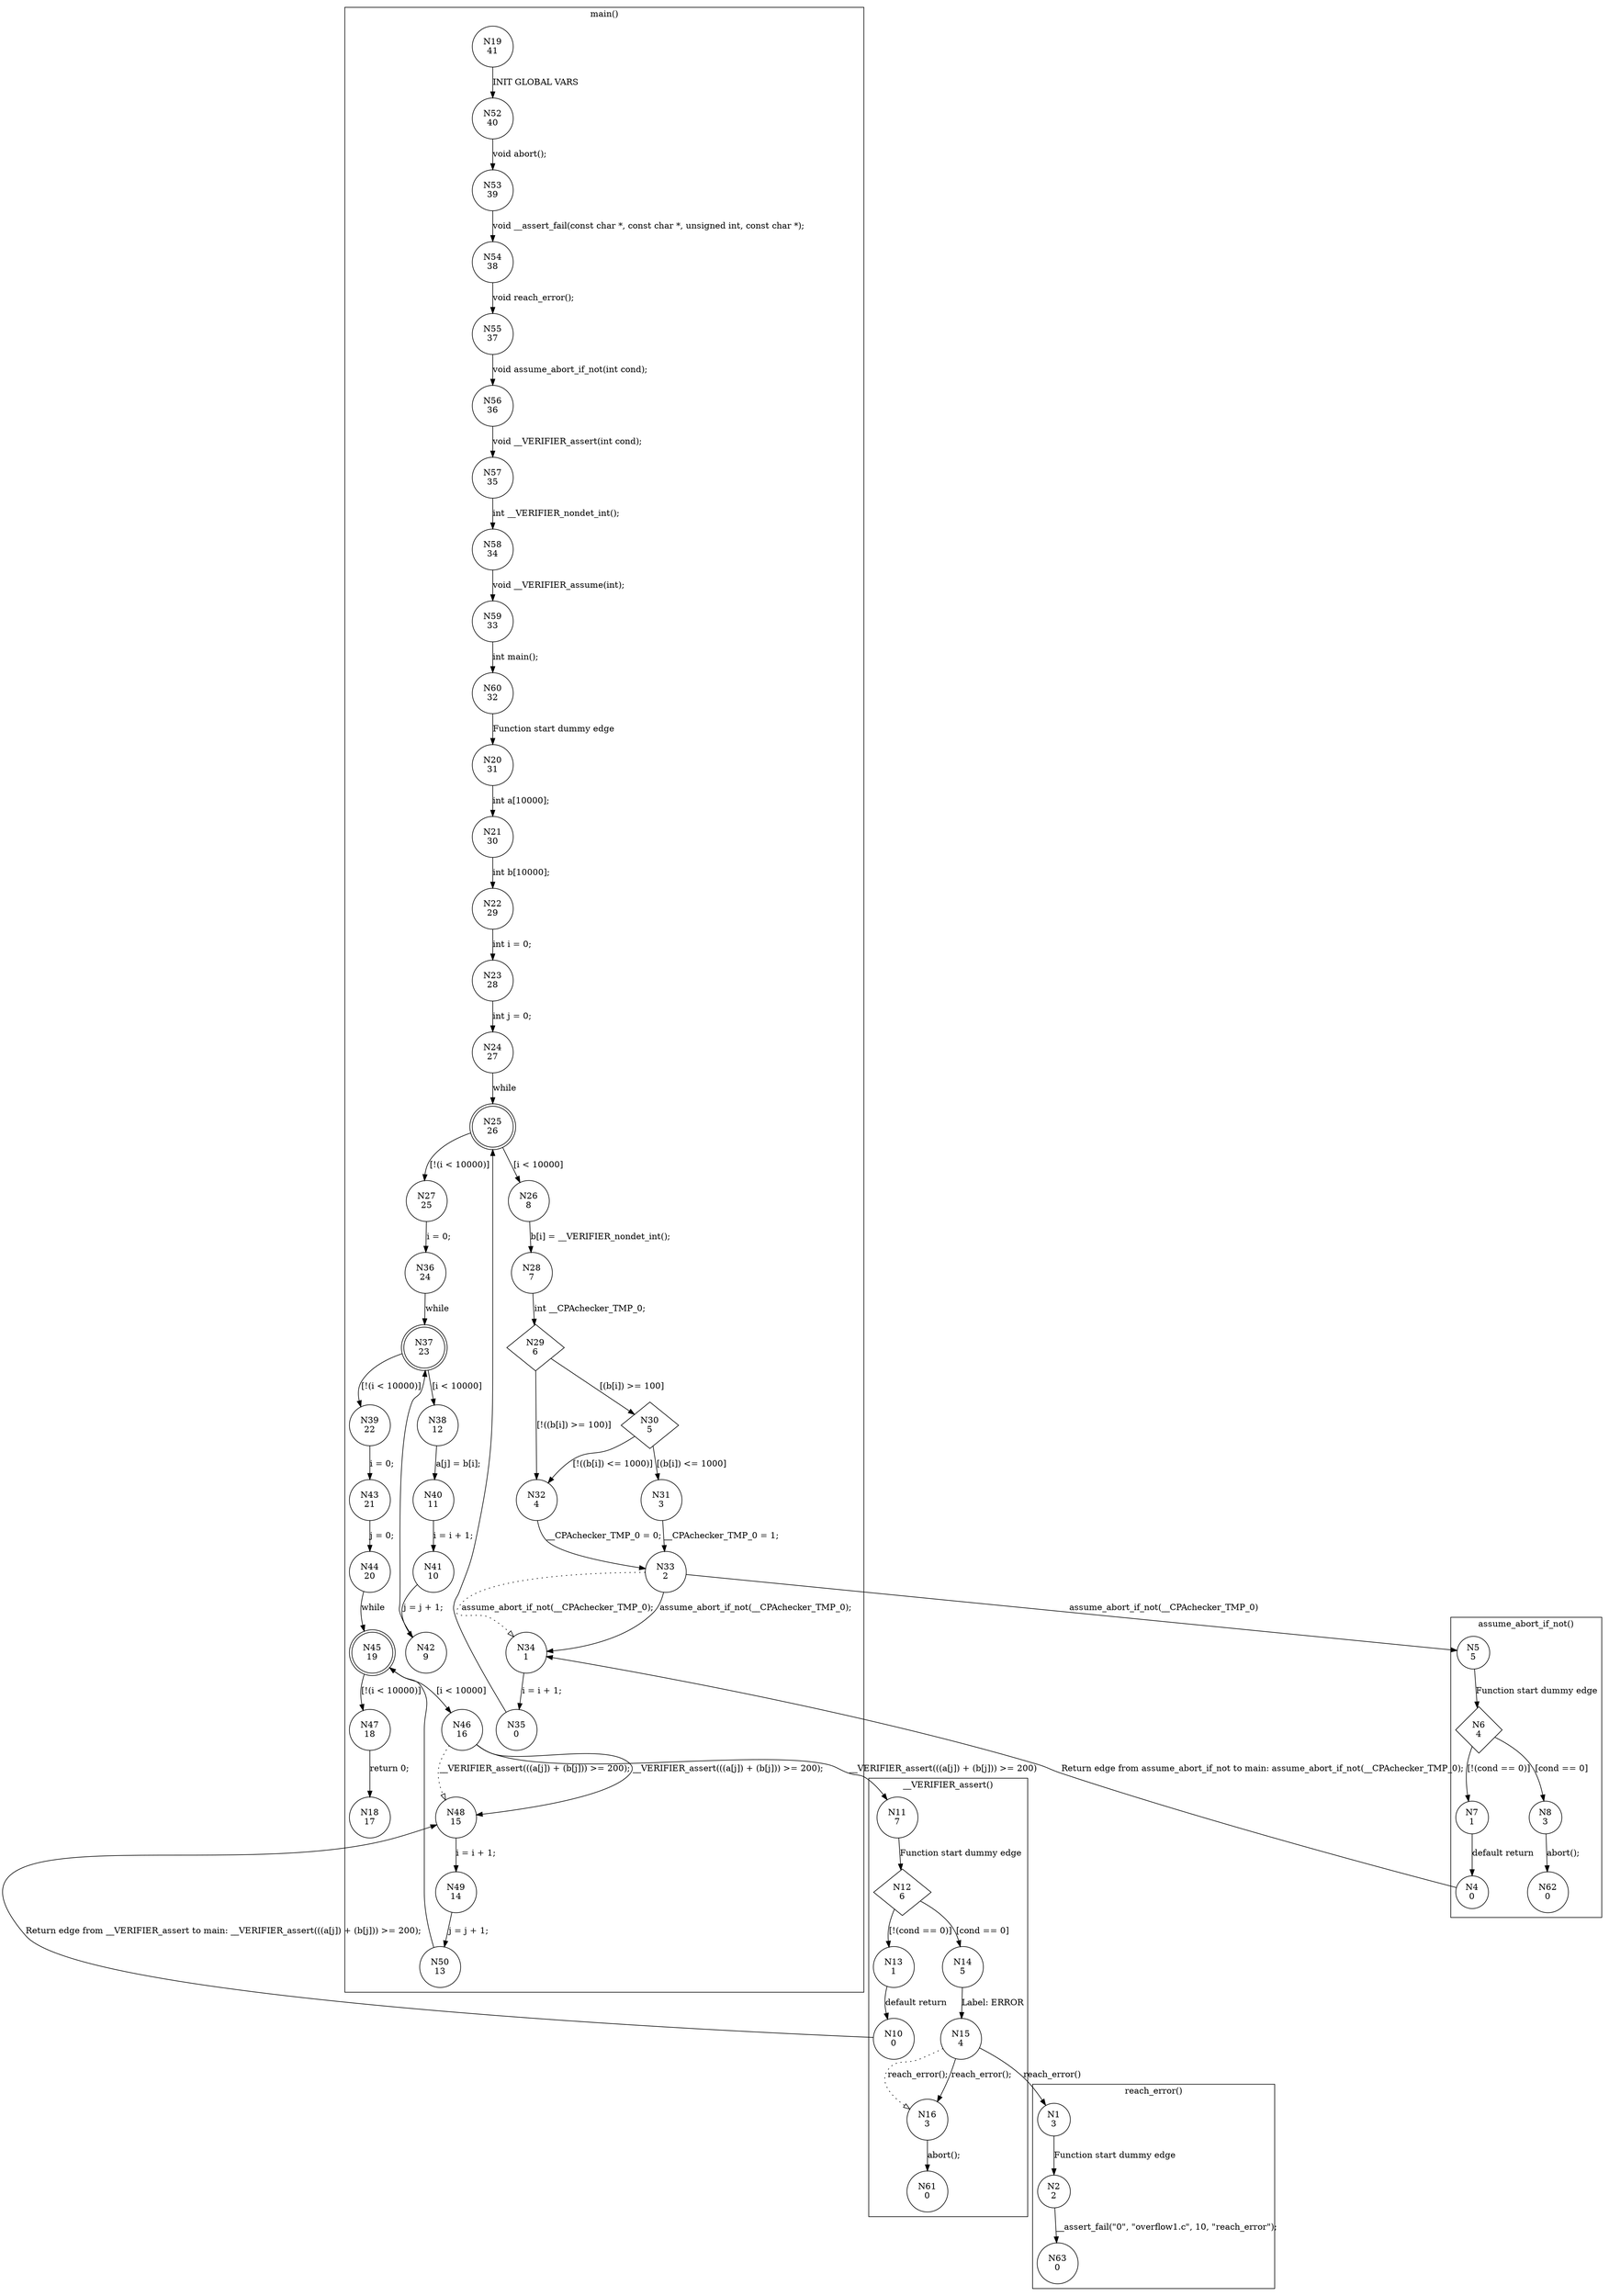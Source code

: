 digraph CFA {
19 [shape="circle" label="N19\n41"]
52 [shape="circle" label="N52\n40"]
53 [shape="circle" label="N53\n39"]
54 [shape="circle" label="N54\n38"]
55 [shape="circle" label="N55\n37"]
56 [shape="circle" label="N56\n36"]
57 [shape="circle" label="N57\n35"]
58 [shape="circle" label="N58\n34"]
59 [shape="circle" label="N59\n33"]
60 [shape="circle" label="N60\n32"]
20 [shape="circle" label="N20\n31"]
21 [shape="circle" label="N21\n30"]
22 [shape="circle" label="N22\n29"]
23 [shape="circle" label="N23\n28"]
24 [shape="circle" label="N24\n27"]
25 [shape="doublecircle" label="N25\n26"]
27 [shape="circle" label="N27\n25"]
36 [shape="circle" label="N36\n24"]
37 [shape="doublecircle" label="N37\n23"]
39 [shape="circle" label="N39\n22"]
43 [shape="circle" label="N43\n21"]
44 [shape="circle" label="N44\n20"]
45 [shape="doublecircle" label="N45\n19"]
47 [shape="circle" label="N47\n18"]
18 [shape="circle" label="N18\n17"]
46 [shape="circle" label="N46\n16"]
11 [shape="circle" label="N11\n7"]
12 [shape="diamond" label="N12\n6"]
13 [shape="circle" label="N13\n1"]
10 [shape="circle" label="N10\n0"]
48 [shape="circle" label="N48\n15"]
49 [shape="circle" label="N49\n14"]
50 [shape="circle" label="N50\n13"]
14 [shape="circle" label="N14\n5"]
15 [shape="circle" label="N15\n4"]
1 [shape="circle" label="N1\n3"]
2 [shape="circle" label="N2\n2"]
63 [shape="circle" label="N63\n0"]
16 [shape="circle" label="N16\n3"]
61 [shape="circle" label="N61\n0"]
38 [shape="circle" label="N38\n12"]
40 [shape="circle" label="N40\n11"]
41 [shape="circle" label="N41\n10"]
42 [shape="circle" label="N42\n9"]
26 [shape="circle" label="N26\n8"]
28 [shape="circle" label="N28\n7"]
29 [shape="diamond" label="N29\n6"]
32 [shape="circle" label="N32\n4"]
33 [shape="circle" label="N33\n2"]
5 [shape="circle" label="N5\n5"]
6 [shape="diamond" label="N6\n4"]
7 [shape="circle" label="N7\n1"]
4 [shape="circle" label="N4\n0"]
34 [shape="circle" label="N34\n1"]
35 [shape="circle" label="N35\n0"]
8 [shape="circle" label="N8\n3"]
62 [shape="circle" label="N62\n0"]
30 [shape="diamond" label="N30\n5"]
31 [shape="circle" label="N31\n3"]
node [shape="circle"]
subgraph cluster___VERIFIER_assert {
label="__VERIFIER_assert()"
11 -> 12 [label="Function start dummy edge"]
12 -> 14 [label="[cond == 0]"]
12 -> 13 [label="[!(cond == 0)]"]
13 -> 10 [label="default return"]
14 -> 15 [label="Label: ERROR"]
15 -> 16 [label="reach_error();" style="dotted" arrowhead="empty"]
15 -> 16 [label="reach_error();"]
16 -> 61 [label="abort();"]}
subgraph cluster_assume_abort_if_not {
label="assume_abort_if_not()"
5 -> 6 [label="Function start dummy edge"]
6 -> 8 [label="[cond == 0]"]
6 -> 7 [label="[!(cond == 0)]"]
7 -> 4 [label="default return"]
8 -> 62 [label="abort();"]}
subgraph cluster_main {
label="main()"
19 -> 52 [label="INIT GLOBAL VARS"]
52 -> 53 [label="void abort();"]
53 -> 54 [label="void __assert_fail(const char *, const char *, unsigned int, const char *);"]
54 -> 55 [label="void reach_error();"]
55 -> 56 [label="void assume_abort_if_not(int cond);"]
56 -> 57 [label="void __VERIFIER_assert(int cond);"]
57 -> 58 [label="int __VERIFIER_nondet_int();"]
58 -> 59 [label="void __VERIFIER_assume(int);"]
59 -> 60 [label="int main();"]
60 -> 20 [label="Function start dummy edge"]
20 -> 21 [label="int a[10000];"]
21 -> 22 [label="int b[10000];"]
22 -> 23 [label="int i = 0;"]
23 -> 24 [label="int j = 0;"]
24 -> 25 [label="while"]
25 -> 26 [label="[i < 10000]"]
25 -> 27 [label="[!(i < 10000)]"]
27 -> 36 [label="i = 0;"]
36 -> 37 [label="while"]
37 -> 38 [label="[i < 10000]"]
37 -> 39 [label="[!(i < 10000)]"]
39 -> 43 [label="i = 0;"]
43 -> 44 [label="j = 0;"]
44 -> 45 [label="while"]
45 -> 46 [label="[i < 10000]"]
45 -> 47 [label="[!(i < 10000)]"]
47 -> 18 [label="return 0;"]
46 -> 48 [label="__VERIFIER_assert(((a[j]) + (b[j])) >= 200);" style="dotted" arrowhead="empty"]
46 -> 48 [label="__VERIFIER_assert(((a[j]) + (b[j])) >= 200);"]
48 -> 49 [label="i = i + 1;"]
49 -> 50 [label="j = j + 1;"]
50 -> 45 [label=""]
38 -> 40 [label="a[j] = b[i];"]
40 -> 41 [label="i = i + 1;"]
41 -> 42 [label="j = j + 1;"]
42 -> 37 [label=""]
26 -> 28 [label="b[i] = __VERIFIER_nondet_int();"]
28 -> 29 [label="int __CPAchecker_TMP_0;"]
29 -> 30 [label="[(b[i]) >= 100]"]
29 -> 32 [label="[!((b[i]) >= 100)]"]
32 -> 33 [label="__CPAchecker_TMP_0 = 0;"]
33 -> 34 [label="assume_abort_if_not(__CPAchecker_TMP_0);" style="dotted" arrowhead="empty"]
33 -> 34 [label="assume_abort_if_not(__CPAchecker_TMP_0);"]
34 -> 35 [label="i = i + 1;"]
35 -> 25 [label=""]
30 -> 31 [label="[(b[i]) <= 1000]"]
30 -> 32 [label="[!((b[i]) <= 1000)]"]
31 -> 33 [label="__CPAchecker_TMP_0 = 1;"]}
subgraph cluster_reach_error {
label="reach_error()"
1 -> 2 [label="Function start dummy edge"]
2 -> 63 [label="__assert_fail(\"0\", \"overflow1.c\", 10, \"reach_error\");"]}
46 -> 11 [label="__VERIFIER_assert(((a[j]) + (b[j])) >= 200)"]
10 -> 48 [label="Return edge from __VERIFIER_assert to main: __VERIFIER_assert(((a[j]) + (b[j])) >= 200);"]
15 -> 1 [label="reach_error()"]
33 -> 5 [label="assume_abort_if_not(__CPAchecker_TMP_0)"]
4 -> 34 [label="Return edge from assume_abort_if_not to main: assume_abort_if_not(__CPAchecker_TMP_0);"]}